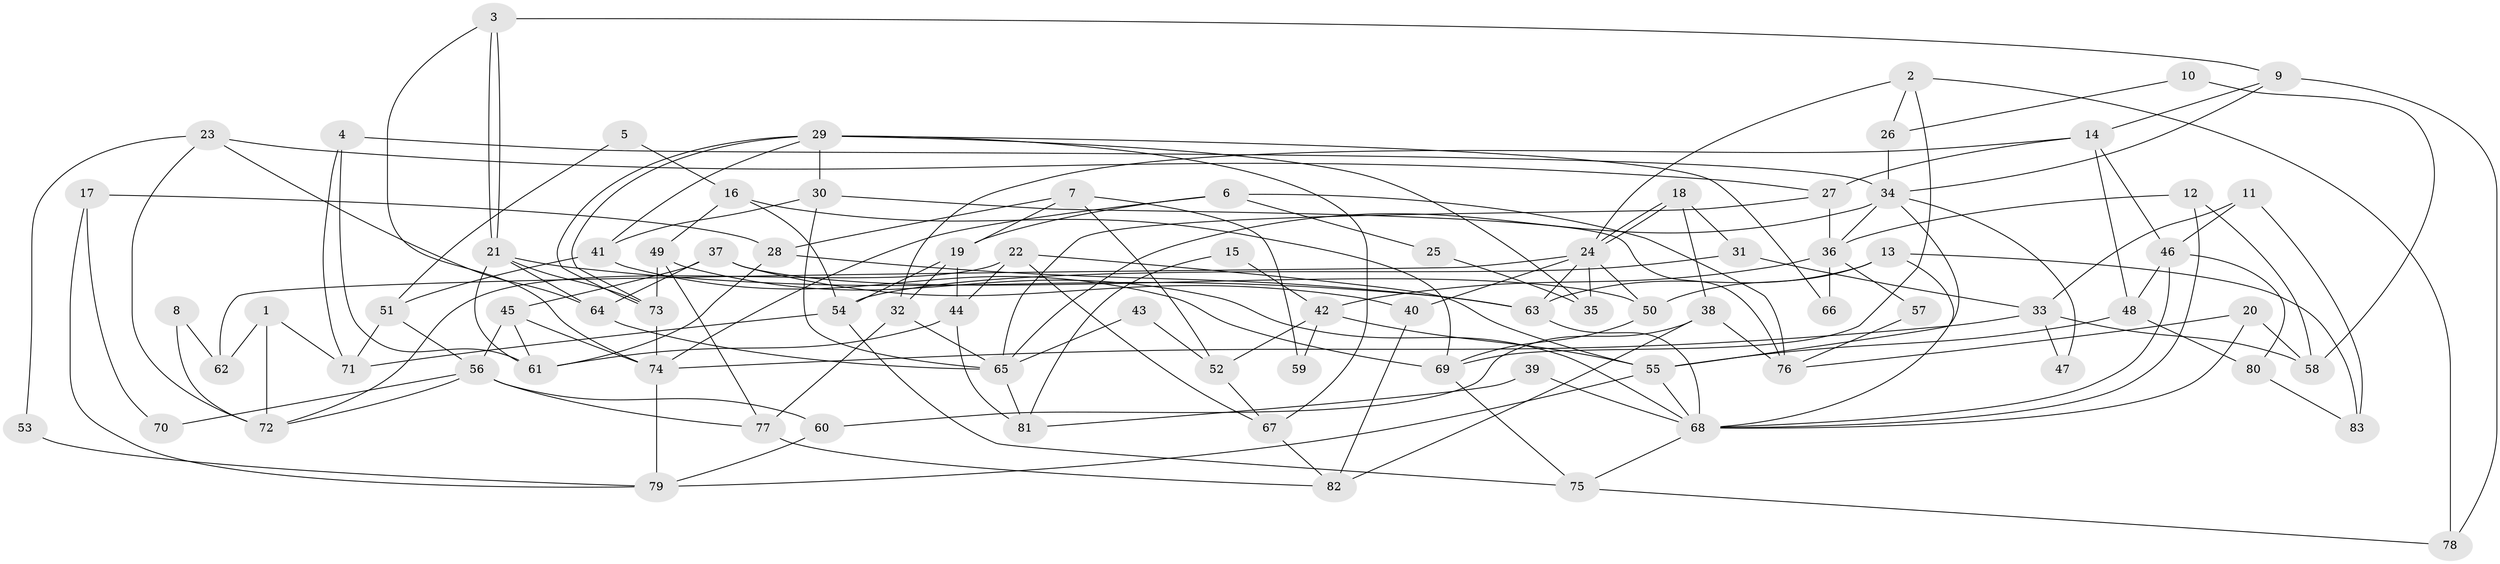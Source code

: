 // coarse degree distribution, {3: 0.16981132075471697, 4: 0.1509433962264151, 2: 0.1320754716981132, 7: 0.09433962264150944, 5: 0.1509433962264151, 9: 0.03773584905660377, 6: 0.18867924528301888, 8: 0.07547169811320754}
// Generated by graph-tools (version 1.1) at 2025/41/03/06/25 10:41:57]
// undirected, 83 vertices, 166 edges
graph export_dot {
graph [start="1"]
  node [color=gray90,style=filled];
  1;
  2;
  3;
  4;
  5;
  6;
  7;
  8;
  9;
  10;
  11;
  12;
  13;
  14;
  15;
  16;
  17;
  18;
  19;
  20;
  21;
  22;
  23;
  24;
  25;
  26;
  27;
  28;
  29;
  30;
  31;
  32;
  33;
  34;
  35;
  36;
  37;
  38;
  39;
  40;
  41;
  42;
  43;
  44;
  45;
  46;
  47;
  48;
  49;
  50;
  51;
  52;
  53;
  54;
  55;
  56;
  57;
  58;
  59;
  60;
  61;
  62;
  63;
  64;
  65;
  66;
  67;
  68;
  69;
  70;
  71;
  72;
  73;
  74;
  75;
  76;
  77;
  78;
  79;
  80;
  81;
  82;
  83;
  1 -- 72;
  1 -- 71;
  1 -- 62;
  2 -- 24;
  2 -- 78;
  2 -- 26;
  2 -- 69;
  3 -- 9;
  3 -- 21;
  3 -- 21;
  3 -- 74;
  4 -- 34;
  4 -- 61;
  4 -- 71;
  5 -- 51;
  5 -- 16;
  6 -- 74;
  6 -- 19;
  6 -- 25;
  6 -- 76;
  7 -- 52;
  7 -- 28;
  7 -- 19;
  7 -- 59;
  8 -- 62;
  8 -- 72;
  9 -- 14;
  9 -- 34;
  9 -- 78;
  10 -- 58;
  10 -- 26;
  11 -- 83;
  11 -- 33;
  11 -- 46;
  12 -- 58;
  12 -- 36;
  12 -- 68;
  13 -- 68;
  13 -- 63;
  13 -- 50;
  13 -- 83;
  14 -- 27;
  14 -- 46;
  14 -- 32;
  14 -- 48;
  15 -- 42;
  15 -- 81;
  16 -- 54;
  16 -- 69;
  16 -- 49;
  17 -- 28;
  17 -- 79;
  17 -- 70;
  18 -- 38;
  18 -- 24;
  18 -- 24;
  18 -- 31;
  19 -- 32;
  19 -- 44;
  19 -- 54;
  20 -- 76;
  20 -- 68;
  20 -- 58;
  21 -- 73;
  21 -- 61;
  21 -- 63;
  21 -- 64;
  22 -- 44;
  22 -- 55;
  22 -- 67;
  22 -- 72;
  23 -- 64;
  23 -- 72;
  23 -- 27;
  23 -- 53;
  24 -- 50;
  24 -- 35;
  24 -- 40;
  24 -- 62;
  24 -- 63;
  25 -- 35;
  26 -- 34;
  27 -- 65;
  27 -- 36;
  28 -- 63;
  28 -- 61;
  29 -- 73;
  29 -- 73;
  29 -- 30;
  29 -- 35;
  29 -- 41;
  29 -- 66;
  29 -- 67;
  30 -- 41;
  30 -- 76;
  30 -- 65;
  31 -- 54;
  31 -- 33;
  32 -- 65;
  32 -- 77;
  33 -- 74;
  33 -- 47;
  33 -- 58;
  34 -- 55;
  34 -- 65;
  34 -- 36;
  34 -- 47;
  36 -- 42;
  36 -- 57;
  36 -- 66;
  37 -- 50;
  37 -- 40;
  37 -- 45;
  37 -- 64;
  38 -- 60;
  38 -- 82;
  38 -- 76;
  39 -- 68;
  39 -- 81;
  40 -- 82;
  41 -- 51;
  41 -- 69;
  42 -- 55;
  42 -- 52;
  42 -- 59;
  43 -- 65;
  43 -- 52;
  44 -- 61;
  44 -- 81;
  45 -- 74;
  45 -- 56;
  45 -- 61;
  46 -- 68;
  46 -- 48;
  46 -- 80;
  48 -- 55;
  48 -- 80;
  49 -- 68;
  49 -- 73;
  49 -- 77;
  50 -- 69;
  51 -- 71;
  51 -- 56;
  52 -- 67;
  53 -- 79;
  54 -- 75;
  54 -- 71;
  55 -- 68;
  55 -- 79;
  56 -- 77;
  56 -- 60;
  56 -- 70;
  56 -- 72;
  57 -- 76;
  60 -- 79;
  63 -- 68;
  64 -- 65;
  65 -- 81;
  67 -- 82;
  68 -- 75;
  69 -- 75;
  73 -- 74;
  74 -- 79;
  75 -- 78;
  77 -- 82;
  80 -- 83;
}
